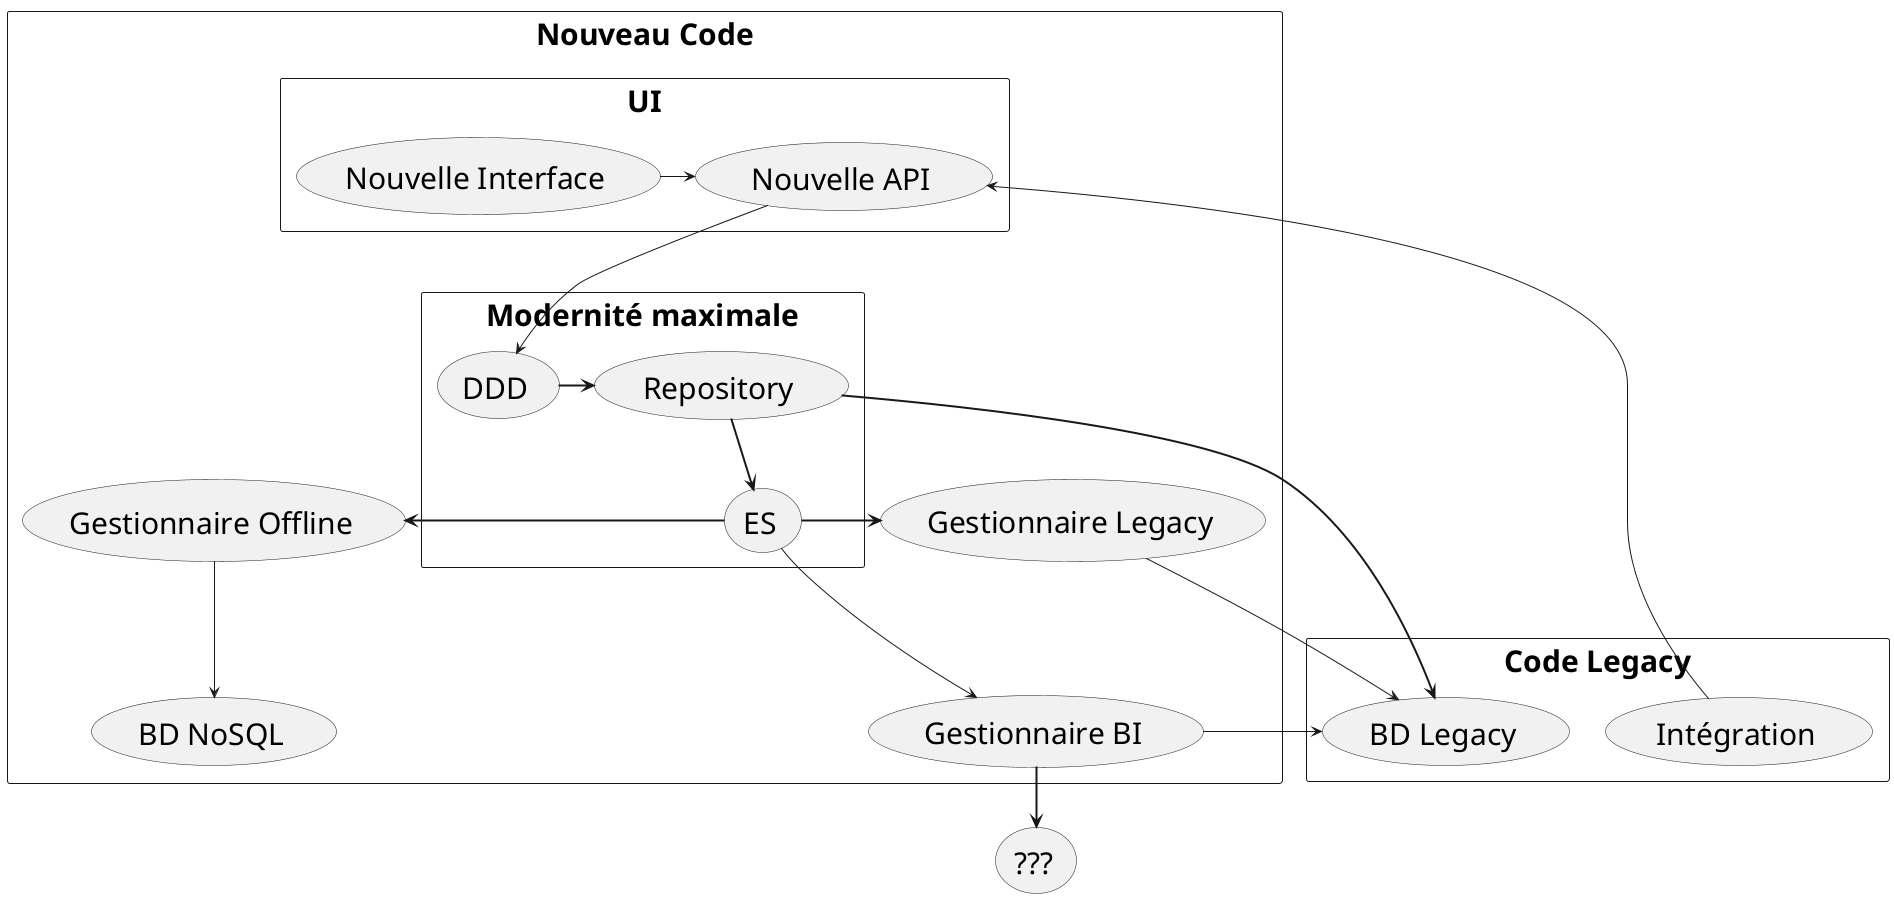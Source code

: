 @startuml new-architecture

skinparam default {
  FontStyle bold
	FontSize 30
}

rectangle "Nouveau Code" {
    rectangle "UI" {
      (Nouvelle Interface) as NewUI
      (Nouvelle API) as NewAPI
    }
    database (BD NoSQL) as NewDB
    rectangle "Modernité maximale" {
      (DDD)
      (ES)
      (Repository)
    }
    (Gestionnaire Offline) as OEH
    (Gestionnaire Legacy) as LEH
    (Gestionnaire BI) as BIEH
}

rectangle "Code Legacy" {
    (BD Legacy) as LegacyDB
    (Intégration)
}

DDD =right=> Repository
Repository =right=> LegacyDB
Repository =down=> ES
ES => LEH
ES =left=> OEH
ES ---> BIEH
LEH ---> LegacyDB
NewUI -right-> NewAPI
NewAPI ---> DDD
OEH ---> NewDB
BIEH ---> LegacyDB
Intégration ---> NewAPI
BIEH ==> (???)
@enduml
